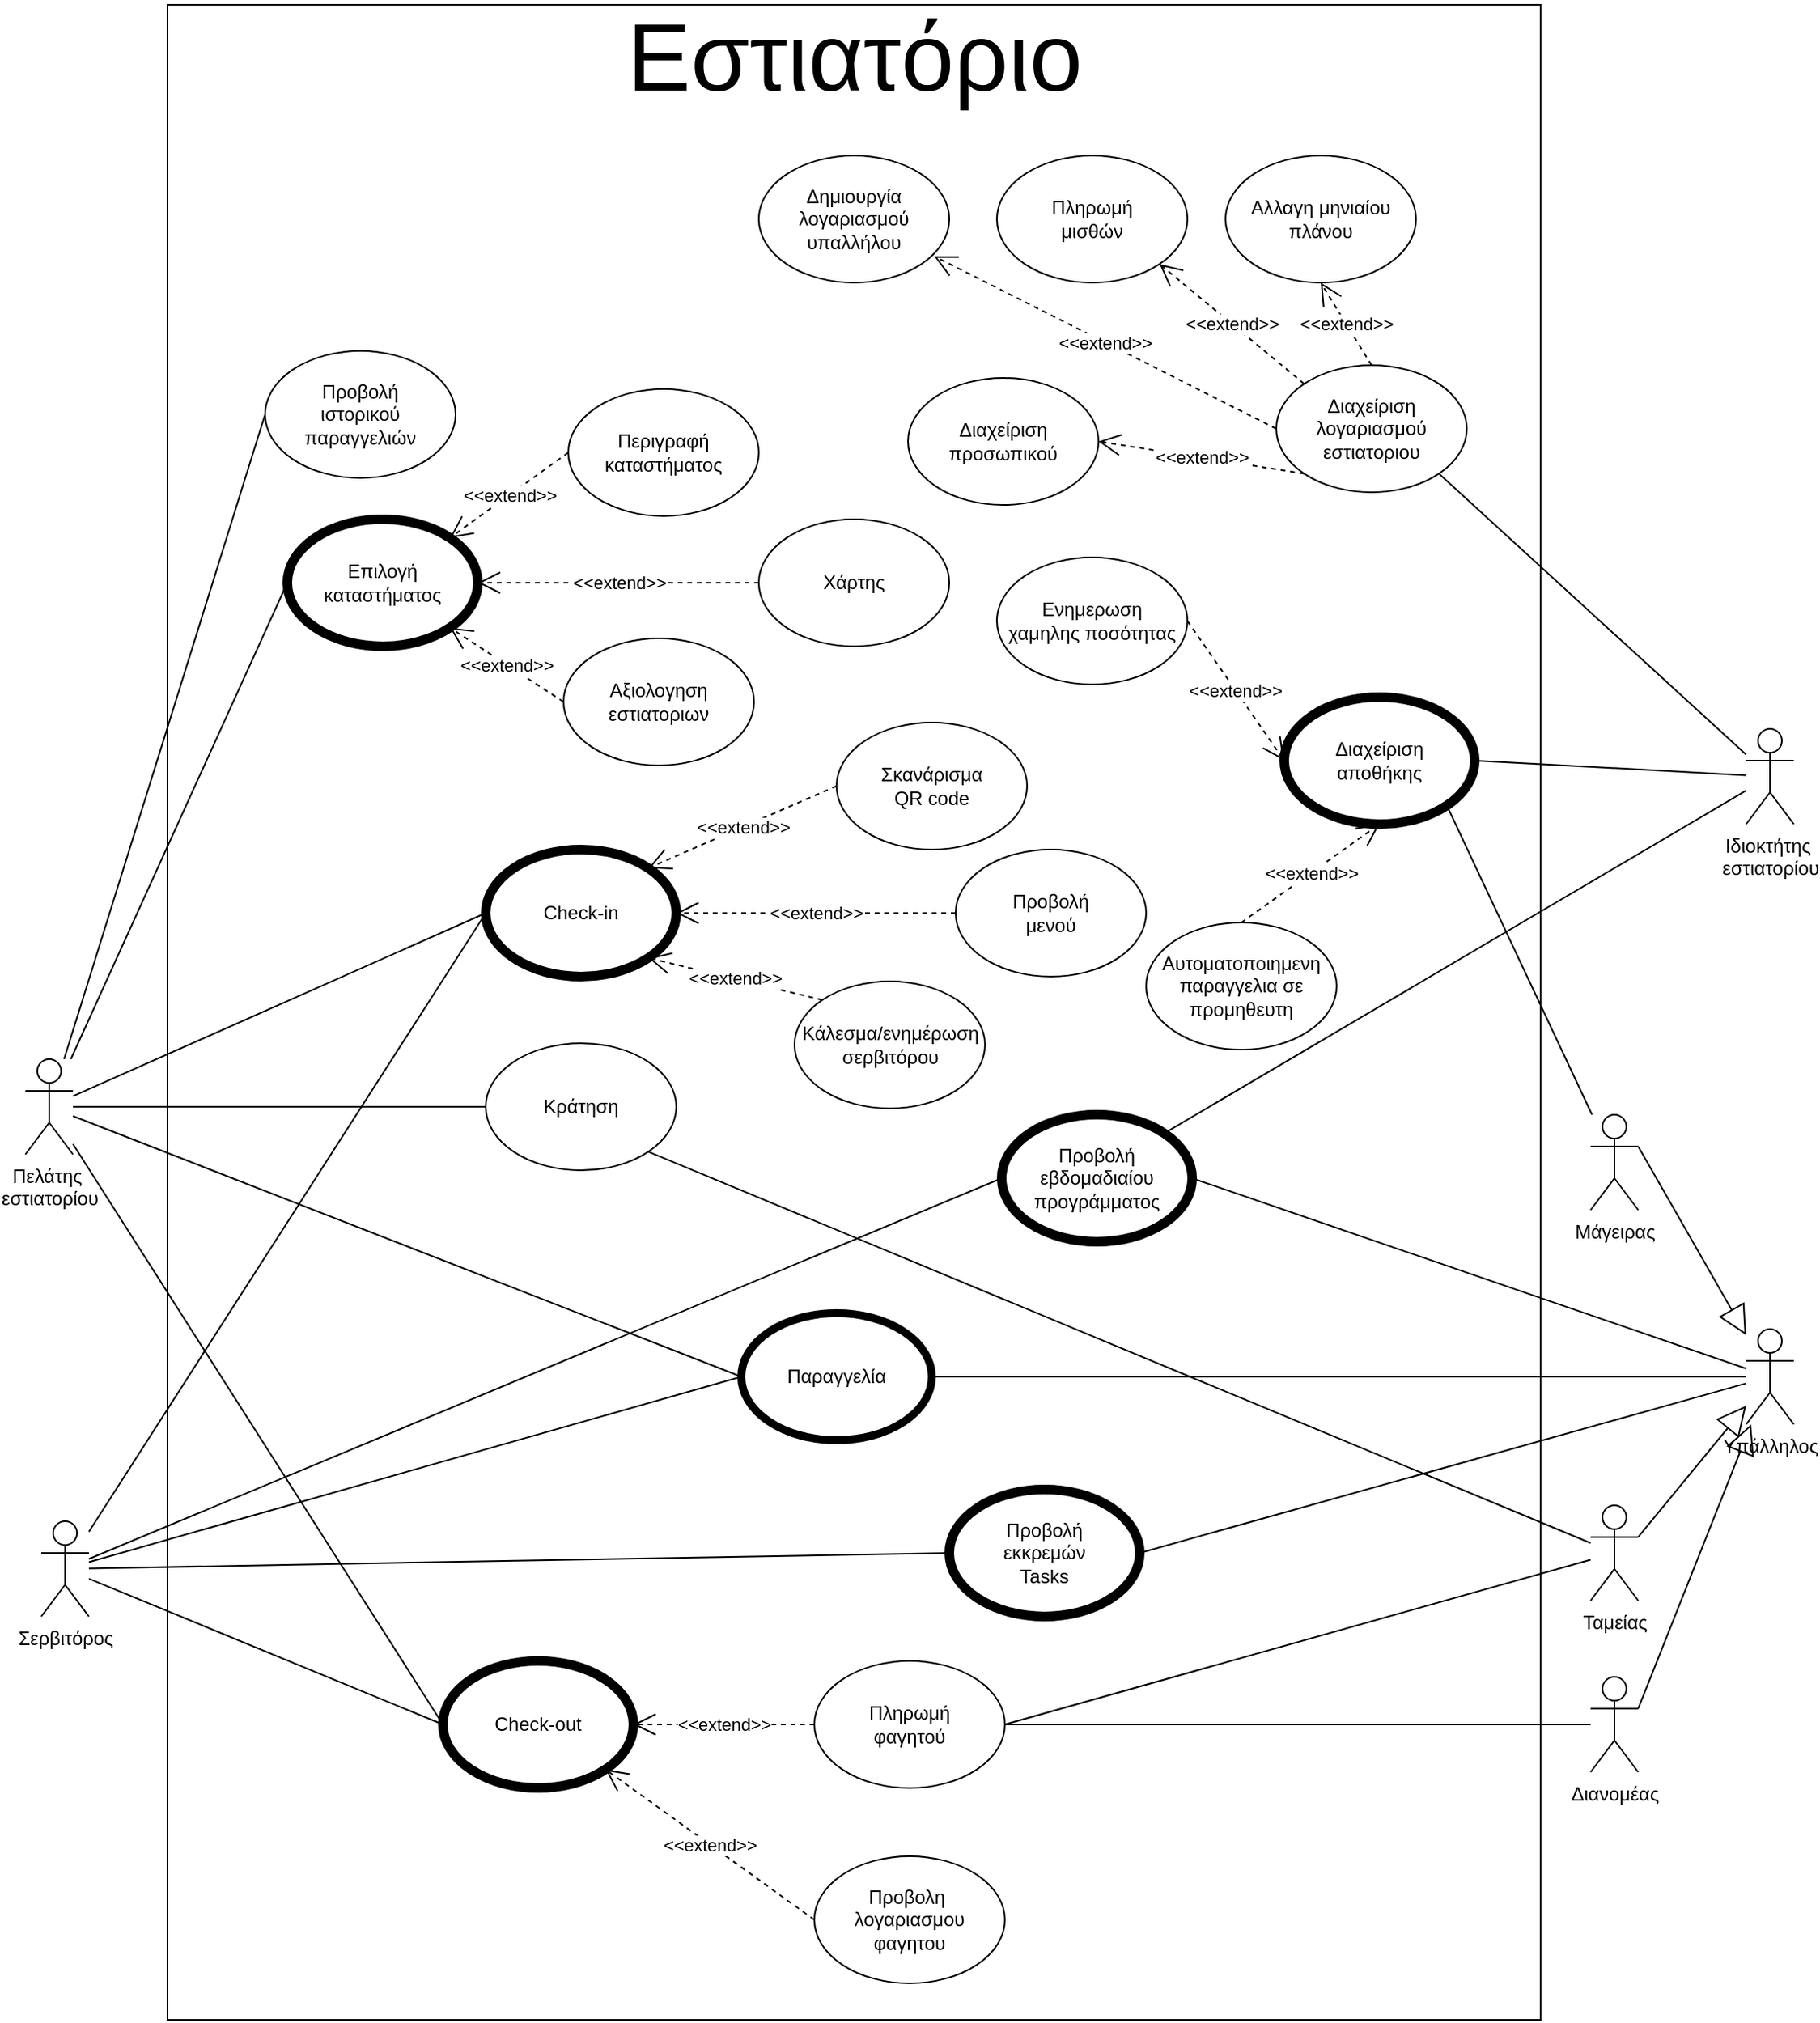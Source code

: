 <mxfile version="24.0.4" type="device">
  <diagram name="Page-1" id="MGHjbF667yMq8NIgmSbx">
    <mxGraphModel dx="4148" dy="2774" grid="0" gridSize="10" guides="1" tooltips="1" connect="1" arrows="1" fold="1" page="1" pageScale="1" pageWidth="850" pageHeight="1100" math="0" shadow="0">
      <root>
        <mxCell id="0" />
        <mxCell id="1" parent="0" />
        <mxCell id="DqBkRv8KrqaulyezYVrb-1" value="&lt;div&gt;Ιδιοκτήτης&amp;nbsp;&lt;/div&gt;&lt;div&gt;εστιατορίου&lt;/div&gt;" style="shape=umlActor;verticalLabelPosition=bottom;verticalAlign=top;html=1;outlineConnect=0;rounded=0;" parent="1" vertex="1">
          <mxGeometry x="1370" y="-206" width="30" height="60" as="geometry" />
        </mxCell>
        <mxCell id="DqBkRv8KrqaulyezYVrb-9" value="&lt;div&gt;Πελάτης&amp;nbsp;&lt;/div&gt;&lt;div&gt;εστιατορίου&lt;/div&gt;" style="shape=umlActor;verticalLabelPosition=bottom;verticalAlign=top;html=1;outlineConnect=0;rounded=0;" parent="1" vertex="1">
          <mxGeometry x="286" y="2" width="30" height="60" as="geometry" />
        </mxCell>
        <mxCell id="DqBkRv8KrqaulyezYVrb-10" value="Σερβιτόρος" style="shape=umlActor;verticalLabelPosition=bottom;verticalAlign=top;html=1;outlineConnect=0;rounded=0;" parent="1" vertex="1">
          <mxGeometry x="296" y="293" width="30" height="60" as="geometry" />
        </mxCell>
        <mxCell id="DqBkRv8KrqaulyezYVrb-11" value="Μάγειρας" style="shape=umlActor;verticalLabelPosition=bottom;verticalAlign=top;html=1;outlineConnect=0;rounded=0;" parent="1" vertex="1">
          <mxGeometry x="1272" y="37" width="30" height="60" as="geometry" />
        </mxCell>
        <mxCell id="DqBkRv8KrqaulyezYVrb-12" value="Ταμείας" style="shape=umlActor;verticalLabelPosition=bottom;verticalAlign=top;html=1;outlineConnect=0;rounded=0;" parent="1" vertex="1">
          <mxGeometry x="1272" y="283" width="30" height="60" as="geometry" />
        </mxCell>
        <mxCell id="DqBkRv8KrqaulyezYVrb-16" value="Διανομέας" style="shape=umlActor;verticalLabelPosition=bottom;verticalAlign=top;html=1;outlineConnect=0;rounded=0;" parent="1" vertex="1">
          <mxGeometry x="1272" y="391" width="30" height="60" as="geometry" />
        </mxCell>
        <mxCell id="DqBkRv8KrqaulyezYVrb-17" value="Παραγγελία" style="ellipse;whiteSpace=wrap;html=1;strokeWidth=5;rounded=0;" parent="1" vertex="1">
          <mxGeometry x="737" y="162" width="120" height="80" as="geometry" />
        </mxCell>
        <mxCell id="DqBkRv8KrqaulyezYVrb-18" value="&lt;div&gt;Πληρωμή&lt;/div&gt;&lt;div&gt;φαγητού&lt;br&gt;&lt;/div&gt;" style="ellipse;whiteSpace=wrap;html=1;rounded=0;" parent="1" vertex="1">
          <mxGeometry x="783" y="381" width="120" height="80" as="geometry" />
        </mxCell>
        <mxCell id="DqBkRv8KrqaulyezYVrb-20" value="&lt;div&gt;Δημιουργία&lt;/div&gt;&lt;div&gt;λογαριασμού&lt;br&gt;&lt;/div&gt;&lt;div&gt;υπαλλήλου&lt;/div&gt;" style="ellipse;whiteSpace=wrap;html=1;rounded=0;" parent="1" vertex="1">
          <mxGeometry x="748" y="-567" width="120" height="80" as="geometry" />
        </mxCell>
        <mxCell id="DqBkRv8KrqaulyezYVrb-21" value="&lt;div&gt;Επιλογή&lt;/div&gt;&lt;div&gt;καταστήματος&lt;br&gt;&lt;/div&gt;" style="ellipse;whiteSpace=wrap;html=1;strokeWidth=6;rounded=0;" parent="1" vertex="1">
          <mxGeometry x="451" y="-338" width="120" height="80" as="geometry" />
        </mxCell>
        <mxCell id="DqBkRv8KrqaulyezYVrb-22" value="Κράτηση" style="ellipse;whiteSpace=wrap;html=1;rounded=0;" parent="1" vertex="1">
          <mxGeometry x="576" y="-8" width="120" height="80" as="geometry" />
        </mxCell>
        <mxCell id="DqBkRv8KrqaulyezYVrb-23" value="Σκανάρισμα &lt;br&gt;QR code" style="ellipse;whiteSpace=wrap;html=1;rounded=0;" parent="1" vertex="1">
          <mxGeometry x="797" y="-210" width="120" height="80" as="geometry" />
        </mxCell>
        <mxCell id="DqBkRv8KrqaulyezYVrb-24" value="Check-in" style="ellipse;whiteSpace=wrap;html=1;strokeWidth=6;rounded=0;" parent="1" vertex="1">
          <mxGeometry x="576" y="-130" width="120" height="80" as="geometry" />
        </mxCell>
        <mxCell id="DqBkRv8KrqaulyezYVrb-27" value="Check-out" style="ellipse;whiteSpace=wrap;html=1;strokeWidth=6;rounded=0;" parent="1" vertex="1">
          <mxGeometry x="549" y="381" width="120" height="80" as="geometry" />
        </mxCell>
        <mxCell id="DqBkRv8KrqaulyezYVrb-28" value="&lt;div&gt;Προβολή&lt;/div&gt;&lt;div&gt;μενού&lt;br&gt;&lt;/div&gt;" style="ellipse;whiteSpace=wrap;html=1;rounded=0;" parent="1" vertex="1">
          <mxGeometry x="872" y="-130" width="120" height="80" as="geometry" />
        </mxCell>
        <mxCell id="DqBkRv8KrqaulyezYVrb-32" value="&lt;div&gt;Προβολή&lt;/div&gt;&lt;div&gt;ιστορικού παραγγελιών&lt;br&gt;&lt;/div&gt;" style="ellipse;whiteSpace=wrap;html=1;rounded=0;" parent="1" vertex="1">
          <mxGeometry x="437" y="-444" width="120" height="80" as="geometry" />
        </mxCell>
        <mxCell id="DqBkRv8KrqaulyezYVrb-34" value="&lt;div&gt;Προβολή εβδομαδιαίου&lt;/div&gt;&lt;div&gt;προγράμματος&lt;br&gt;&lt;/div&gt;" style="ellipse;whiteSpace=wrap;html=1;strokeWidth=6;rounded=0;" parent="1" vertex="1">
          <mxGeometry x="901" y="37" width="120" height="80" as="geometry" />
        </mxCell>
        <mxCell id="DqBkRv8KrqaulyezYVrb-35" value="&lt;div&gt;Προβολή &lt;br&gt;&lt;/div&gt;&lt;div&gt;εκκρεμών&lt;/div&gt;&lt;div&gt;Tasks&lt;/div&gt;" style="ellipse;whiteSpace=wrap;html=1;strokeWidth=6;rounded=0;" parent="1" vertex="1">
          <mxGeometry x="868" y="273" width="120" height="80" as="geometry" />
        </mxCell>
        <mxCell id="DqBkRv8KrqaulyezYVrb-36" value="&lt;div&gt;Κάλεσμα/ενημέρωση&lt;/div&gt;&lt;div&gt;σερβιτόρου&lt;br&gt;&lt;/div&gt;" style="ellipse;whiteSpace=wrap;html=1;rounded=0;" parent="1" vertex="1">
          <mxGeometry x="770.5" y="-47" width="120" height="80" as="geometry" />
        </mxCell>
        <mxCell id="DqBkRv8KrqaulyezYVrb-41" value="&lt;div&gt;Διαχείριση&lt;/div&gt;&lt;div&gt;αποθήκης&lt;/div&gt;" style="ellipse;whiteSpace=wrap;html=1;strokeWidth=6;rounded=0;" parent="1" vertex="1">
          <mxGeometry x="1079" y="-226" width="120" height="80" as="geometry" />
        </mxCell>
        <mxCell id="DqBkRv8KrqaulyezYVrb-58" value="" style="endArrow=none;html=1;rounded=0;entryX=0;entryY=0.5;entryDx=0;entryDy=0;" parent="1" source="DqBkRv8KrqaulyezYVrb-9" target="DqBkRv8KrqaulyezYVrb-21" edge="1">
          <mxGeometry width="50" height="50" relative="1" as="geometry">
            <mxPoint x="304" y="90" as="sourcePoint" />
            <mxPoint x="727" y="-176" as="targetPoint" />
          </mxGeometry>
        </mxCell>
        <mxCell id="DqBkRv8KrqaulyezYVrb-59" value="" style="endArrow=none;html=1;rounded=0;entryX=0;entryY=0.5;entryDx=0;entryDy=0;" parent="1" source="DqBkRv8KrqaulyezYVrb-9" target="DqBkRv8KrqaulyezYVrb-22" edge="1">
          <mxGeometry width="50" height="50" relative="1" as="geometry">
            <mxPoint x="363" y="38" as="sourcePoint" />
            <mxPoint x="715" y="-36" as="targetPoint" />
          </mxGeometry>
        </mxCell>
        <mxCell id="DqBkRv8KrqaulyezYVrb-61" value="" style="endArrow=none;html=1;rounded=0;entryX=0;entryY=0.5;entryDx=0;entryDy=0;" parent="1" source="DqBkRv8KrqaulyezYVrb-9" target="DqBkRv8KrqaulyezYVrb-17" edge="1">
          <mxGeometry width="50" height="50" relative="1" as="geometry">
            <mxPoint x="321" y="150.21" as="sourcePoint" />
            <mxPoint x="732" y="281.21" as="targetPoint" />
          </mxGeometry>
        </mxCell>
        <mxCell id="DqBkRv8KrqaulyezYVrb-62" value="" style="endArrow=none;html=1;rounded=0;entryX=0;entryY=0.5;entryDx=0;entryDy=0;" parent="1" source="DqBkRv8KrqaulyezYVrb-10" target="DqBkRv8KrqaulyezYVrb-35" edge="1">
          <mxGeometry width="50" height="50" relative="1" as="geometry">
            <mxPoint x="283" y="118" as="sourcePoint" />
            <mxPoint x="704" y="406" as="targetPoint" />
          </mxGeometry>
        </mxCell>
        <mxCell id="DqBkRv8KrqaulyezYVrb-68" value="" style="endArrow=none;html=1;rounded=0;entryX=0;entryY=0.5;entryDx=0;entryDy=0;" parent="1" source="DqBkRv8KrqaulyezYVrb-9" target="DqBkRv8KrqaulyezYVrb-32" edge="1">
          <mxGeometry width="50" height="50" relative="1" as="geometry">
            <mxPoint x="301" y="45" as="sourcePoint" />
            <mxPoint x="732" y="-296" as="targetPoint" />
          </mxGeometry>
        </mxCell>
        <mxCell id="DqBkRv8KrqaulyezYVrb-72" value="" style="endArrow=none;html=1;rounded=0;exitX=1;exitY=0.5;exitDx=0;exitDy=0;" parent="1" source="DqBkRv8KrqaulyezYVrb-41" target="DqBkRv8KrqaulyezYVrb-1" edge="1">
          <mxGeometry width="50" height="50" relative="1" as="geometry">
            <mxPoint x="1156" y="-5" as="sourcePoint" />
            <mxPoint x="1206" y="-55" as="targetPoint" />
          </mxGeometry>
        </mxCell>
        <mxCell id="DqBkRv8KrqaulyezYVrb-79" value="" style="endArrow=none;html=1;rounded=0;exitX=1;exitY=0.5;exitDx=0;exitDy=0;" parent="1" source="DqBkRv8KrqaulyezYVrb-18" target="DqBkRv8KrqaulyezYVrb-16" edge="1">
          <mxGeometry width="50" height="50" relative="1" as="geometry">
            <mxPoint x="966" y="359" as="sourcePoint" />
            <mxPoint x="1354" y="243" as="targetPoint" />
          </mxGeometry>
        </mxCell>
        <mxCell id="DqBkRv8KrqaulyezYVrb-80" value="" style="endArrow=none;html=1;rounded=0;exitX=1;exitY=0.5;exitDx=0;exitDy=0;" parent="1" source="DqBkRv8KrqaulyezYVrb-18" target="DqBkRv8KrqaulyezYVrb-12" edge="1">
          <mxGeometry width="50" height="50" relative="1" as="geometry">
            <mxPoint x="966" y="273" as="sourcePoint" />
            <mxPoint x="1354" y="157" as="targetPoint" />
          </mxGeometry>
        </mxCell>
        <mxCell id="DqBkRv8KrqaulyezYVrb-86" value="&lt;div&gt;Διαχείριση&lt;/div&gt;&lt;div&gt;προσωπικού&lt;br&gt;&lt;/div&gt;" style="ellipse;whiteSpace=wrap;html=1;rounded=0;" parent="1" vertex="1">
          <mxGeometry x="842" y="-427" width="120" height="80" as="geometry" />
        </mxCell>
        <mxCell id="DqBkRv8KrqaulyezYVrb-87" value="" style="endArrow=none;html=1;rounded=0;exitX=1;exitY=1;exitDx=0;exitDy=0;" parent="1" source="DqBkRv8KrqaulyezYVrb-22" target="DqBkRv8KrqaulyezYVrb-12" edge="1">
          <mxGeometry width="50" height="50" relative="1" as="geometry">
            <mxPoint x="980" y="153" as="sourcePoint" />
            <mxPoint x="1368" y="37" as="targetPoint" />
          </mxGeometry>
        </mxCell>
        <mxCell id="DqBkRv8KrqaulyezYVrb-92" value="&lt;div&gt;Πληρωμή&lt;/div&gt;&lt;div&gt;μισθών&lt;br&gt;&lt;/div&gt;" style="ellipse;whiteSpace=wrap;html=1;rounded=0;" parent="1" vertex="1">
          <mxGeometry x="898" y="-567" width="120" height="80" as="geometry" />
        </mxCell>
        <mxCell id="DqBkRv8KrqaulyezYVrb-110" value="" style="rounded=0;whiteSpace=wrap;html=1;fillColor=none;noLabel=0;editable=1;movable=1;resizable=1;rotatable=1;deletable=1;locked=0;connectable=1;pointerEvents=0;" parent="1" vertex="1">
          <mxGeometry x="375.5" y="-662" width="865" height="1269" as="geometry" />
        </mxCell>
        <mxCell id="DqBkRv8KrqaulyezYVrb-111" value="&lt;font style=&quot;font-size: 60px;&quot;&gt;Εστιατόριο&lt;/font&gt;" style="text;html=1;align=center;verticalAlign=middle;whiteSpace=wrap;rounded=0;" parent="1" vertex="1">
          <mxGeometry x="637.5" y="-662" width="341" height="66.5" as="geometry" />
        </mxCell>
        <mxCell id="DqBkRv8KrqaulyezYVrb-112" value="&lt;div&gt;Αλλαγη μηνιαίου&lt;/div&gt;&lt;div&gt;πλάνου&lt;br&gt;&lt;/div&gt;" style="ellipse;whiteSpace=wrap;html=1;rounded=0;" parent="1" vertex="1">
          <mxGeometry x="1042" y="-567" width="120" height="80" as="geometry" />
        </mxCell>
        <mxCell id="DqBkRv8KrqaulyezYVrb-127" value="" style="endArrow=none;html=1;rounded=0;entryX=0;entryY=0.5;entryDx=0;entryDy=0;" parent="1" source="DqBkRv8KrqaulyezYVrb-10" target="DqBkRv8KrqaulyezYVrb-34" edge="1">
          <mxGeometry width="50" height="50" relative="1" as="geometry">
            <mxPoint x="279" y="434" as="sourcePoint" />
            <mxPoint x="749" y="659" as="targetPoint" />
          </mxGeometry>
        </mxCell>
        <mxCell id="E7eFKCQ7DTerx9ZcQntK-2" value="" style="endArrow=none;html=1;rounded=0;entryX=0;entryY=0.5;entryDx=0;entryDy=0;" parent="1" source="DqBkRv8KrqaulyezYVrb-10" target="DqBkRv8KrqaulyezYVrb-27" edge="1">
          <mxGeometry width="50" height="50" relative="1" as="geometry">
            <mxPoint x="313" y="334" as="sourcePoint" />
            <mxPoint x="758" y="436" as="targetPoint" />
          </mxGeometry>
        </mxCell>
        <mxCell id="E7eFKCQ7DTerx9ZcQntK-3" value="" style="endArrow=none;html=1;rounded=0;entryX=0;entryY=0.5;entryDx=0;entryDy=0;" parent="1" source="DqBkRv8KrqaulyezYVrb-9" target="DqBkRv8KrqaulyezYVrb-27" edge="1">
          <mxGeometry width="50" height="50" relative="1" as="geometry">
            <mxPoint x="332" y="251" as="sourcePoint" />
            <mxPoint x="494" y="220" as="targetPoint" />
          </mxGeometry>
        </mxCell>
        <mxCell id="E7eFKCQ7DTerx9ZcQntK-9" value="" style="endArrow=none;html=1;rounded=0;entryX=0;entryY=0.5;entryDx=0;entryDy=0;" parent="1" source="DqBkRv8KrqaulyezYVrb-10" target="DqBkRv8KrqaulyezYVrb-24" edge="1">
          <mxGeometry width="50" height="50" relative="1" as="geometry">
            <mxPoint x="345" y="259" as="sourcePoint" />
            <mxPoint x="507" y="228" as="targetPoint" />
          </mxGeometry>
        </mxCell>
        <mxCell id="E7eFKCQ7DTerx9ZcQntK-10" value="" style="endArrow=none;html=1;rounded=0;exitX=1;exitY=0;exitDx=0;exitDy=0;" parent="1" source="DqBkRv8KrqaulyezYVrb-34" target="DqBkRv8KrqaulyezYVrb-1" edge="1">
          <mxGeometry width="50" height="50" relative="1" as="geometry">
            <mxPoint x="843" y="-16" as="sourcePoint" />
            <mxPoint x="1358" y="-121" as="targetPoint" />
          </mxGeometry>
        </mxCell>
        <mxCell id="E7eFKCQ7DTerx9ZcQntK-23" value="Προβολη&amp;nbsp;&lt;div&gt;λογαριασμου&lt;/div&gt;&lt;div&gt;φαγητου&lt;/div&gt;" style="ellipse;whiteSpace=wrap;html=1;rounded=0;" parent="1" vertex="1">
          <mxGeometry x="783" y="504" width="120" height="80" as="geometry" />
        </mxCell>
        <mxCell id="E7eFKCQ7DTerx9ZcQntK-25" value="Αξιολογηση&lt;div&gt;εστιατοριων&lt;/div&gt;" style="ellipse;whiteSpace=wrap;html=1;rounded=0;" parent="1" vertex="1">
          <mxGeometry x="625" y="-263" width="120" height="80" as="geometry" />
        </mxCell>
        <mxCell id="E7eFKCQ7DTerx9ZcQntK-30" value="" style="endArrow=none;html=1;rounded=0;entryX=0;entryY=0.5;entryDx=0;entryDy=0;" parent="1" source="DqBkRv8KrqaulyezYVrb-10" target="DqBkRv8KrqaulyezYVrb-17" edge="1">
          <mxGeometry width="50" height="50" relative="1" as="geometry">
            <mxPoint x="328" y="427" as="sourcePoint" />
            <mxPoint x="796" y="206" as="targetPoint" />
          </mxGeometry>
        </mxCell>
        <mxCell id="E7eFKCQ7DTerx9ZcQntK-35" value="" style="endArrow=none;html=1;rounded=0;exitX=1;exitY=1;exitDx=0;exitDy=0;" parent="1" source="DqBkRv8KrqaulyezYVrb-41" target="DqBkRv8KrqaulyezYVrb-11" edge="1">
          <mxGeometry width="50" height="50" relative="1" as="geometry">
            <mxPoint x="1417" y="125" as="sourcePoint" />
            <mxPoint x="1932" y="316" as="targetPoint" />
          </mxGeometry>
        </mxCell>
        <mxCell id="E6P0ZzLm57Q9IFtv4wpY-99" value="" style="endArrow=none;html=1;rounded=0;entryX=0;entryY=0.5;entryDx=0;entryDy=0;" edge="1" parent="1" source="DqBkRv8KrqaulyezYVrb-9" target="DqBkRv8KrqaulyezYVrb-24">
          <mxGeometry width="50" height="50" relative="1" as="geometry">
            <mxPoint x="153" y="378" as="sourcePoint" />
            <mxPoint x="379" y="40" as="targetPoint" />
          </mxGeometry>
        </mxCell>
        <mxCell id="E6P0ZzLm57Q9IFtv4wpY-103" value="&amp;lt;&amp;lt;extend&amp;gt;&amp;gt;" style="endArrow=open;endSize=12;dashed=1;html=1;rounded=0;exitX=0;exitY=0;exitDx=0;exitDy=0;entryX=1;entryY=1;entryDx=0;entryDy=0;" edge="1" parent="1" source="DqBkRv8KrqaulyezYVrb-36" target="DqBkRv8KrqaulyezYVrb-24">
          <mxGeometry width="160" relative="1" as="geometry">
            <mxPoint x="63" y="210" as="sourcePoint" />
            <mxPoint x="223" y="210" as="targetPoint" />
          </mxGeometry>
        </mxCell>
        <mxCell id="E6P0ZzLm57Q9IFtv4wpY-104" value="&amp;lt;&amp;lt;extend&amp;gt;&amp;gt;" style="endArrow=open;endSize=12;dashed=1;html=1;rounded=0;exitX=0;exitY=0.5;exitDx=0;exitDy=0;entryX=1;entryY=0.5;entryDx=0;entryDy=0;" edge="1" parent="1" source="DqBkRv8KrqaulyezYVrb-28" target="DqBkRv8KrqaulyezYVrb-24">
          <mxGeometry width="160" relative="1" as="geometry">
            <mxPoint x="66" y="176" as="sourcePoint" />
            <mxPoint x="226" y="176" as="targetPoint" />
          </mxGeometry>
        </mxCell>
        <mxCell id="E6P0ZzLm57Q9IFtv4wpY-105" value="&amp;lt;&amp;lt;extend&amp;gt;&amp;gt;" style="endArrow=open;endSize=12;dashed=1;html=1;rounded=0;exitX=0;exitY=0.5;exitDx=0;exitDy=0;entryX=1;entryY=0;entryDx=0;entryDy=0;" edge="1" parent="1" source="DqBkRv8KrqaulyezYVrb-23" target="DqBkRv8KrqaulyezYVrb-24">
          <mxGeometry width="160" relative="1" as="geometry">
            <mxPoint x="69" y="114.58" as="sourcePoint" />
            <mxPoint x="229" y="114.58" as="targetPoint" />
          </mxGeometry>
        </mxCell>
        <mxCell id="E6P0ZzLm57Q9IFtv4wpY-108" value="&lt;div&gt;Περιγραφή&lt;br&gt;καταστήματος&lt;br&gt;&lt;/div&gt;" style="ellipse;whiteSpace=wrap;html=1;rounded=0;" vertex="1" parent="1">
          <mxGeometry x="628" y="-420" width="120" height="80" as="geometry" />
        </mxCell>
        <mxCell id="E6P0ZzLm57Q9IFtv4wpY-109" value="&amp;lt;&amp;lt;extend&amp;gt;&amp;gt;" style="endArrow=open;endSize=12;dashed=1;html=1;rounded=0;exitX=0;exitY=0.5;exitDx=0;exitDy=0;entryX=1;entryY=0;entryDx=0;entryDy=0;" edge="1" parent="1" source="E6P0ZzLm57Q9IFtv4wpY-108" target="DqBkRv8KrqaulyezYVrb-21">
          <mxGeometry width="160" relative="1" as="geometry">
            <mxPoint x="828.79" y="-309" as="sourcePoint" />
            <mxPoint x="660.79" y="-280" as="targetPoint" />
          </mxGeometry>
        </mxCell>
        <mxCell id="E6P0ZzLm57Q9IFtv4wpY-110" value="&amp;lt;&amp;lt;extend&amp;gt;&amp;gt;" style="endArrow=open;endSize=12;dashed=1;html=1;rounded=0;exitX=0;exitY=0.5;exitDx=0;exitDy=0;entryX=1;entryY=1;entryDx=0;entryDy=0;" edge="1" parent="1" source="E7eFKCQ7DTerx9ZcQntK-25" target="DqBkRv8KrqaulyezYVrb-21">
          <mxGeometry width="160" relative="1" as="geometry">
            <mxPoint x="647" y="-216.72" as="sourcePoint" />
            <mxPoint x="604" y="-185.72" as="targetPoint" />
          </mxGeometry>
        </mxCell>
        <mxCell id="E6P0ZzLm57Q9IFtv4wpY-111" value="&amp;lt;&amp;lt;extend&amp;gt;&amp;gt;" style="endArrow=open;endSize=12;dashed=1;html=1;rounded=0;exitX=0;exitY=0.5;exitDx=0;exitDy=0;entryX=1;entryY=0.5;entryDx=0;entryDy=0;" edge="1" parent="1" source="DqBkRv8KrqaulyezYVrb-18" target="DqBkRv8KrqaulyezYVrb-27">
          <mxGeometry width="160" relative="1" as="geometry">
            <mxPoint x="741.93" y="394.28" as="sourcePoint" />
            <mxPoint x="582.93" y="349.28" as="targetPoint" />
          </mxGeometry>
        </mxCell>
        <mxCell id="E6P0ZzLm57Q9IFtv4wpY-114" value="Υπάλληλος" style="shape=umlActor;verticalLabelPosition=bottom;verticalAlign=top;html=1;outlineConnect=0;rounded=0;" vertex="1" parent="1">
          <mxGeometry x="1370" y="172" width="30" height="60" as="geometry" />
        </mxCell>
        <mxCell id="E6P0ZzLm57Q9IFtv4wpY-115" value="" style="endArrow=none;html=1;rounded=0;exitX=1;exitY=0.5;exitDx=0;exitDy=0;" edge="1" parent="1" source="DqBkRv8KrqaulyezYVrb-34" target="E6P0ZzLm57Q9IFtv4wpY-114">
          <mxGeometry width="50" height="50" relative="1" as="geometry">
            <mxPoint x="1392.5" y="224" as="sourcePoint" />
            <mxPoint x="1941.5" y="539" as="targetPoint" />
          </mxGeometry>
        </mxCell>
        <mxCell id="E6P0ZzLm57Q9IFtv4wpY-116" value="" style="endArrow=none;html=1;rounded=0;exitX=1;exitY=0.5;exitDx=0;exitDy=0;" edge="1" parent="1" source="DqBkRv8KrqaulyezYVrb-17" target="E6P0ZzLm57Q9IFtv4wpY-114">
          <mxGeometry width="50" height="50" relative="1" as="geometry">
            <mxPoint x="851" y="246" as="sourcePoint" />
            <mxPoint x="1783.5" y="686" as="targetPoint" />
          </mxGeometry>
        </mxCell>
        <mxCell id="E6P0ZzLm57Q9IFtv4wpY-117" value="" style="endArrow=none;html=1;rounded=0;exitX=1;exitY=0.5;exitDx=0;exitDy=0;" edge="1" parent="1" source="DqBkRv8KrqaulyezYVrb-35" target="E6P0ZzLm57Q9IFtv4wpY-114">
          <mxGeometry width="50" height="50" relative="1" as="geometry">
            <mxPoint x="753" y="439" as="sourcePoint" />
            <mxPoint x="1776.5" y="775" as="targetPoint" />
          </mxGeometry>
        </mxCell>
        <mxCell id="E6P0ZzLm57Q9IFtv4wpY-121" value="" style="endArrow=block;endSize=16;endFill=0;html=1;rounded=0;exitX=1;exitY=0.333;exitDx=0;exitDy=0;exitPerimeter=0;" edge="1" parent="1" source="DqBkRv8KrqaulyezYVrb-11" target="E6P0ZzLm57Q9IFtv4wpY-114">
          <mxGeometry width="160" relative="1" as="geometry">
            <mxPoint x="1552" y="332" as="sourcePoint" />
            <mxPoint x="1353" y="167" as="targetPoint" />
          </mxGeometry>
        </mxCell>
        <mxCell id="E6P0ZzLm57Q9IFtv4wpY-122" value="" style="endArrow=block;endSize=16;endFill=0;html=1;rounded=0;exitX=1;exitY=0.333;exitDx=0;exitDy=0;exitPerimeter=0;" edge="1" parent="1" source="DqBkRv8KrqaulyezYVrb-12" target="E6P0ZzLm57Q9IFtv4wpY-114">
          <mxGeometry width="160" relative="1" as="geometry">
            <mxPoint x="1426" y="387" as="sourcePoint" />
            <mxPoint x="1586" y="387" as="targetPoint" />
          </mxGeometry>
        </mxCell>
        <mxCell id="E6P0ZzLm57Q9IFtv4wpY-123" value="" style="endArrow=block;endSize=16;endFill=0;html=1;rounded=0;exitX=1;exitY=0.333;exitDx=0;exitDy=0;exitPerimeter=0;curved=0;" edge="1" parent="1" source="DqBkRv8KrqaulyezYVrb-16" target="E6P0ZzLm57Q9IFtv4wpY-114">
          <mxGeometry width="160" relative="1" as="geometry">
            <mxPoint x="1423" y="465" as="sourcePoint" />
            <mxPoint x="1583" y="465" as="targetPoint" />
          </mxGeometry>
        </mxCell>
        <mxCell id="E6P0ZzLm57Q9IFtv4wpY-202" value="Χάρτης" style="ellipse;whiteSpace=wrap;html=1;rounded=0;" vertex="1" parent="1">
          <mxGeometry x="748" y="-338" width="120" height="80" as="geometry" />
        </mxCell>
        <mxCell id="E6P0ZzLm57Q9IFtv4wpY-203" value="&amp;lt;&amp;lt;extend&amp;gt;&amp;gt;" style="endArrow=open;endSize=12;dashed=1;html=1;rounded=0;exitX=0;exitY=0.5;exitDx=0;exitDy=0;entryX=1;entryY=0.5;entryDx=0;entryDy=0;" edge="1" parent="1" source="E6P0ZzLm57Q9IFtv4wpY-202" target="DqBkRv8KrqaulyezYVrb-21">
          <mxGeometry width="160" relative="1" as="geometry">
            <mxPoint x="731.57" y="-337.5" as="sourcePoint" />
            <mxPoint x="652.57" y="-290.5" as="targetPoint" />
          </mxGeometry>
        </mxCell>
        <mxCell id="E6P0ZzLm57Q9IFtv4wpY-206" value="&amp;lt;&amp;lt;extend&amp;gt;&amp;gt;" style="endArrow=open;endSize=12;dashed=1;html=1;rounded=0;exitX=0;exitY=0.5;exitDx=0;exitDy=0;entryX=1;entryY=1;entryDx=0;entryDy=0;" edge="1" parent="1" source="E7eFKCQ7DTerx9ZcQntK-23" target="DqBkRv8KrqaulyezYVrb-27">
          <mxGeometry width="160" relative="1" as="geometry">
            <mxPoint x="841" y="534" as="sourcePoint" />
            <mxPoint x="679" y="531" as="targetPoint" />
          </mxGeometry>
        </mxCell>
        <mxCell id="E6P0ZzLm57Q9IFtv4wpY-269" value="&lt;div&gt;Διαχείριση&lt;br&gt;&lt;/div&gt;&lt;div&gt;λογαριασμού&lt;/div&gt;&lt;div&gt;εστιατοριου&lt;/div&gt;" style="ellipse;whiteSpace=wrap;html=1;" vertex="1" parent="1">
          <mxGeometry x="1074" y="-435" width="120" height="80" as="geometry" />
        </mxCell>
        <mxCell id="E6P0ZzLm57Q9IFtv4wpY-270" value="&amp;lt;&amp;lt;extend&amp;gt;&amp;gt;" style="endArrow=open;endSize=12;dashed=1;html=1;rounded=0;exitX=0.5;exitY=0;exitDx=0;exitDy=0;entryX=0.5;entryY=1;entryDx=0;entryDy=0;" edge="1" parent="1" source="E6P0ZzLm57Q9IFtv4wpY-269" target="DqBkRv8KrqaulyezYVrb-112">
          <mxGeometry width="160" relative="1" as="geometry">
            <mxPoint x="1494" y="-428" as="sourcePoint" />
            <mxPoint x="1317" y="-428" as="targetPoint" />
          </mxGeometry>
        </mxCell>
        <mxCell id="E6P0ZzLm57Q9IFtv4wpY-271" value="&amp;lt;&amp;lt;extend&amp;gt;&amp;gt;" style="endArrow=open;endSize=12;dashed=1;html=1;rounded=0;exitX=0;exitY=0;exitDx=0;exitDy=0;entryX=1;entryY=1;entryDx=0;entryDy=0;" edge="1" parent="1" source="E6P0ZzLm57Q9IFtv4wpY-269" target="DqBkRv8KrqaulyezYVrb-92">
          <mxGeometry width="160" relative="1" as="geometry">
            <mxPoint x="1483" y="-371" as="sourcePoint" />
            <mxPoint x="1306" y="-371" as="targetPoint" />
          </mxGeometry>
        </mxCell>
        <mxCell id="E6P0ZzLm57Q9IFtv4wpY-272" value="&amp;lt;&amp;lt;extend&amp;gt;&amp;gt;" style="endArrow=open;endSize=12;dashed=1;html=1;rounded=0;exitX=0;exitY=0.5;exitDx=0;exitDy=0;entryX=0.921;entryY=0.792;entryDx=0;entryDy=0;entryPerimeter=0;" edge="1" parent="1" source="E6P0ZzLm57Q9IFtv4wpY-269" target="DqBkRv8KrqaulyezYVrb-20">
          <mxGeometry width="160" relative="1" as="geometry">
            <mxPoint x="1473.5" y="-327" as="sourcePoint" />
            <mxPoint x="1296.5" y="-327" as="targetPoint" />
          </mxGeometry>
        </mxCell>
        <mxCell id="E6P0ZzLm57Q9IFtv4wpY-273" value="&amp;lt;&amp;lt;extend&amp;gt;&amp;gt;" style="endArrow=open;endSize=12;dashed=1;html=1;rounded=0;exitX=0;exitY=1;exitDx=0;exitDy=0;entryX=1;entryY=0.5;entryDx=0;entryDy=0;" edge="1" parent="1" source="E6P0ZzLm57Q9IFtv4wpY-269" target="DqBkRv8KrqaulyezYVrb-86">
          <mxGeometry width="160" relative="1" as="geometry">
            <mxPoint x="1452" y="-284" as="sourcePoint" />
            <mxPoint x="1275" y="-284" as="targetPoint" />
          </mxGeometry>
        </mxCell>
        <mxCell id="E6P0ZzLm57Q9IFtv4wpY-274" value="" style="endArrow=none;html=1;rounded=0;exitX=1;exitY=1;exitDx=0;exitDy=0;" edge="1" parent="1" source="E6P0ZzLm57Q9IFtv4wpY-269" target="DqBkRv8KrqaulyezYVrb-1">
          <mxGeometry width="50" height="50" relative="1" as="geometry">
            <mxPoint x="1194" y="-240" as="sourcePoint" />
            <mxPoint x="1404" y="-240" as="targetPoint" />
          </mxGeometry>
        </mxCell>
        <mxCell id="E6P0ZzLm57Q9IFtv4wpY-275" value="Ενημερωση&lt;div&gt;χαμηλης ποσότητας&lt;/div&gt;" style="ellipse;whiteSpace=wrap;html=1;" vertex="1" parent="1">
          <mxGeometry x="898" y="-314" width="120" height="80" as="geometry" />
        </mxCell>
        <mxCell id="E6P0ZzLm57Q9IFtv4wpY-276" value="&amp;lt;&amp;lt;extend&amp;gt;&amp;gt;" style="endArrow=open;endSize=12;dashed=1;html=1;rounded=0;exitX=1;exitY=0.5;exitDx=0;exitDy=0;entryX=0;entryY=0.5;entryDx=0;entryDy=0;" edge="1" parent="1" source="E6P0ZzLm57Q9IFtv4wpY-275" target="DqBkRv8KrqaulyezYVrb-41">
          <mxGeometry width="160" relative="1" as="geometry">
            <mxPoint x="1302" y="-359" as="sourcePoint" />
            <mxPoint x="1297" y="-465" as="targetPoint" />
          </mxGeometry>
        </mxCell>
        <mxCell id="E6P0ZzLm57Q9IFtv4wpY-277" value="&amp;lt;&amp;lt;extend&amp;gt;&amp;gt;" style="endArrow=open;endSize=12;dashed=1;html=1;rounded=0;exitX=0.5;exitY=0;exitDx=0;exitDy=0;entryX=0.5;entryY=1;entryDx=0;entryDy=0;" edge="1" source="E6P0ZzLm57Q9IFtv4wpY-278" parent="1" target="DqBkRv8KrqaulyezYVrb-41">
          <mxGeometry width="160" relative="1" as="geometry">
            <mxPoint x="1357" y="-263" as="sourcePoint" />
            <mxPoint x="1164" y="-80" as="targetPoint" />
          </mxGeometry>
        </mxCell>
        <mxCell id="E6P0ZzLm57Q9IFtv4wpY-278" value="Αυτοματοποιημενη&lt;div&gt;παραγγελια σε&lt;/div&gt;&lt;div&gt;προμηθευτη&lt;/div&gt;" style="ellipse;whiteSpace=wrap;html=1;" vertex="1" parent="1">
          <mxGeometry x="992" y="-84" width="120" height="80" as="geometry" />
        </mxCell>
      </root>
    </mxGraphModel>
  </diagram>
</mxfile>
